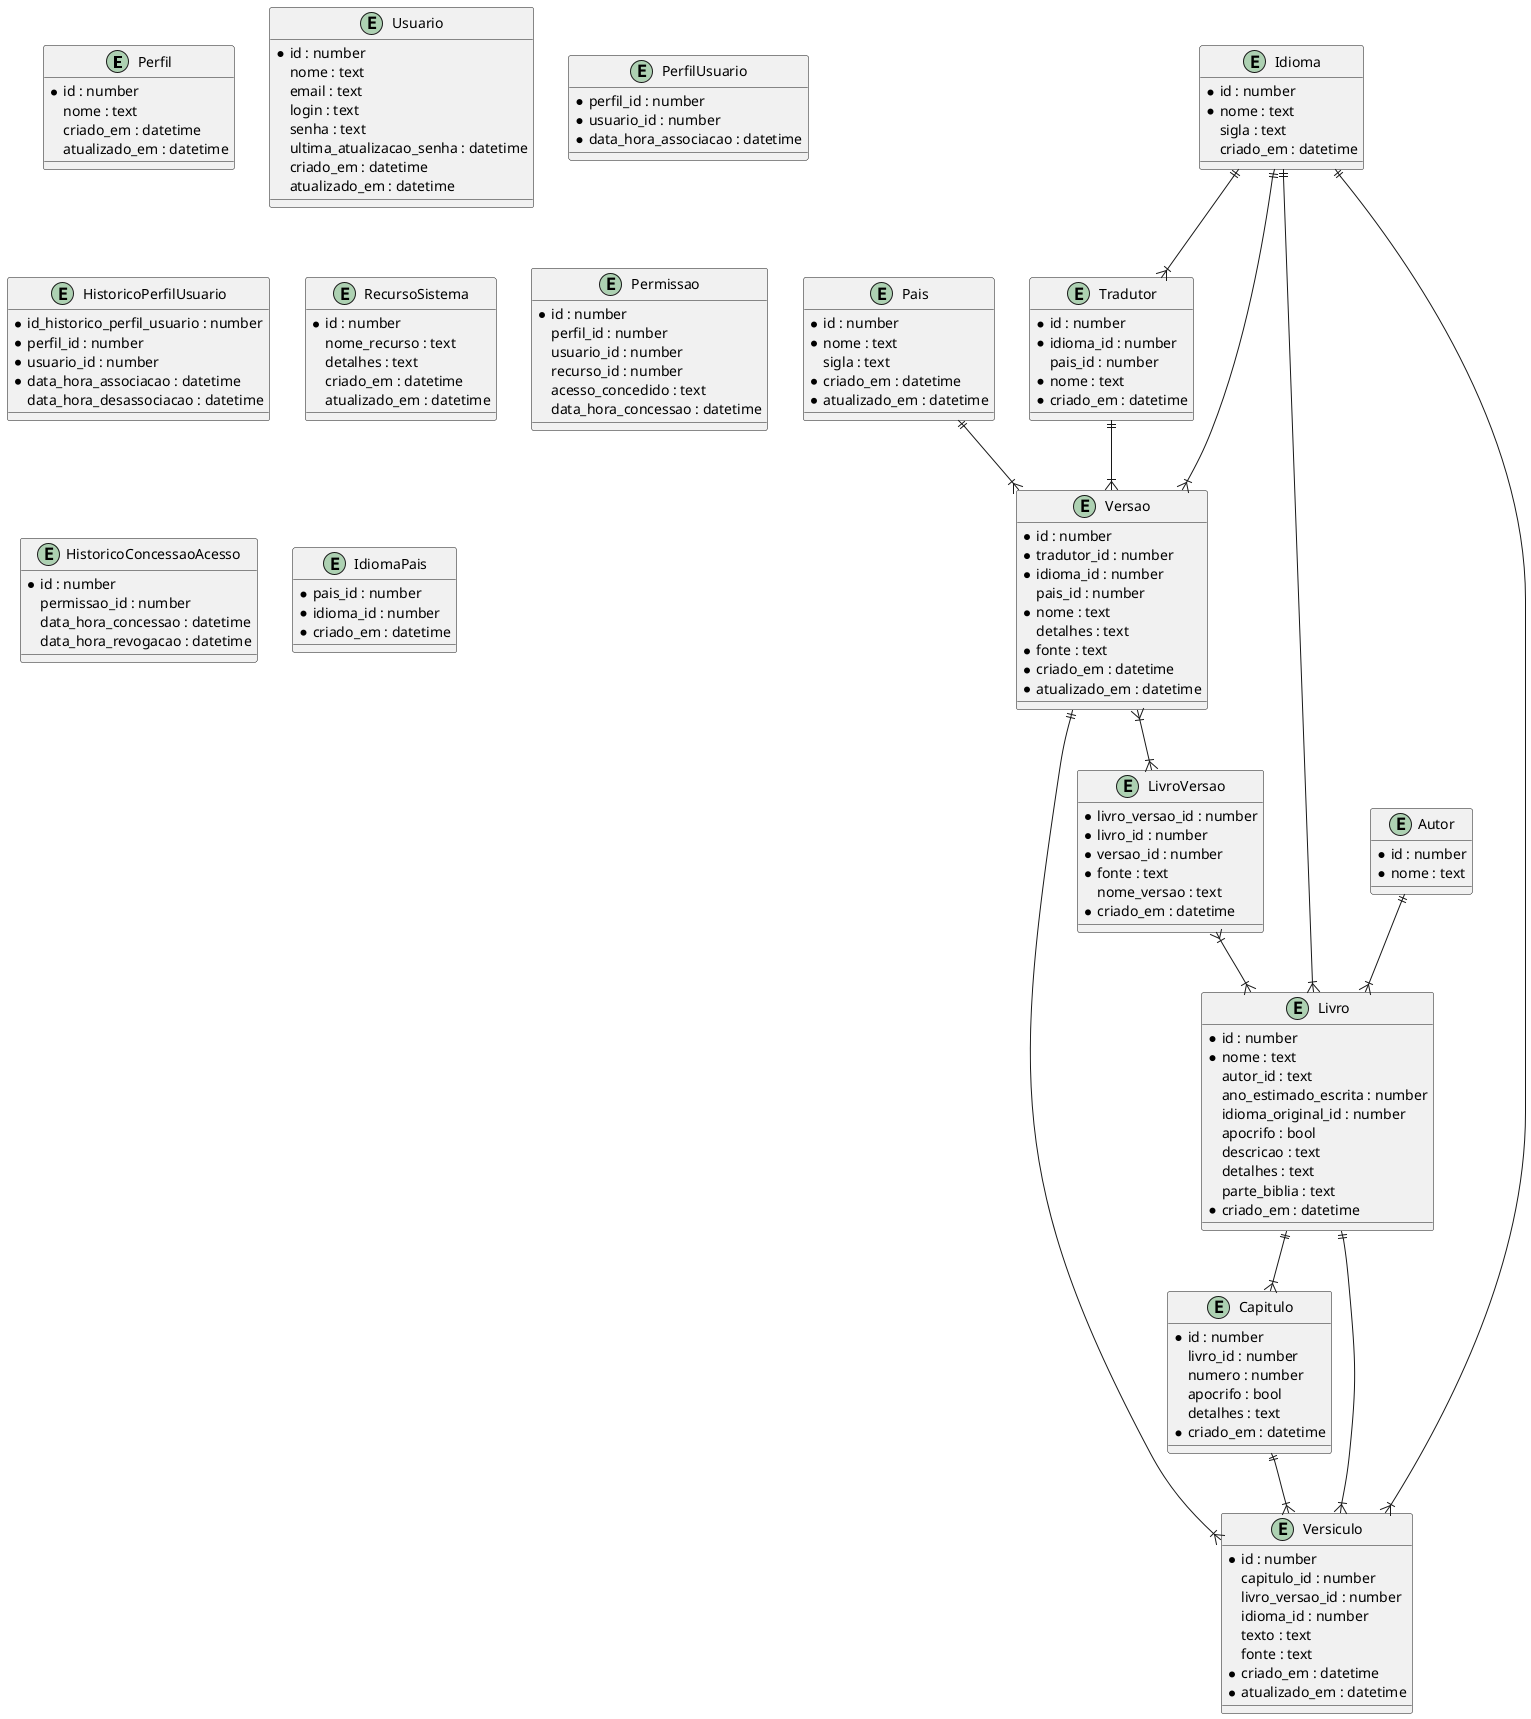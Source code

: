 @startuml
entity Perfil {
	*id : number
	nome : text
	criado_em : datetime
	atualizado_em : datetime
}
entity Usuario {
	*id : number
	nome : text
	email : text
	login : text
	senha : text
	ultima_atualizacao_senha : datetime
	criado_em : datetime
	atualizado_em : datetime
}
entity PerfilUsuario {
	*perfil_id : number
	*usuario_id : number
	*data_hora_associacao : datetime
}
entity HistoricoPerfilUsuario {
	*id_historico_perfil_usuario : number
	*perfil_id : number
	*usuario_id : number
	*data_hora_associacao : datetime
	data_hora_desassociacao : datetime
}
entity RecursoSistema {
	*id : number
	nome_recurso : text
	detalhes : text
	criado_em : datetime
	atualizado_em : datetime
}
entity Permissao {
	*id : number
	perfil_id : number
	usuario_id : number
	recurso_id : number
	acesso_concedido : text
	data_hora_concessao : datetime
}
entity HistoricoConcessaoAcesso {
	*id : number
	permissao_id : number
	data_hora_concessao : datetime
	data_hora_revogacao : datetime
}
entity Pais {
	*id : number
	*nome : text
	sigla : text
	*criado_em : datetime
	*atualizado_em : datetime
}
entity Idioma {
	*id : number
	*nome : text
	sigla : text
	criado_em : datetime
}
entity IdiomaPais {
	*pais_id : number
	*idioma_id : number
	*criado_em : datetime
}

entity Tradutor {
	*id : number
	*idioma_id : number
	pais_id : number
	*nome : text
	*criado_em : datetime
}

Idioma ||--|{ Tradutor

entity Autor {
	*id : number
	*nome : text
}

entity Versao {
	*id : number
	*tradutor_id : number
	*idioma_id : number
	pais_id : number
	*nome : text
	detalhes : text
	*fonte : text
	*criado_em : datetime
	*atualizado_em : datetime
}

Idioma ||--|{ Versao
Tradutor ||--|{ Versao
Pais ||--|{ Versao

entity LivroVersao {
	*livro_versao_id : number
	*livro_id : number
	*versao_id : number
	*fonte : text
	nome_versao : text
	*criado_em : datetime
}
entity Livro {
	*id : number
	*nome : text
	autor_id : text
	ano_estimado_escrita : number
	idioma_original_id : number
	apocrifo : bool
	descricao : text
	detalhes : text
	parte_biblia : text
	*criado_em : datetime
}

Autor ||--|{ Livro
Idioma ||--|{ Livro
LivroVersao }|--|{ Livro
Versao }|--|{ LivroVersao

entity Capitulo {
	*id : number
	livro_id : number
	numero : number
	apocrifo : bool
	detalhes : text
	*criado_em : datetime
}

Livro ||--|{ Capitulo

entity Versiculo {
	*id : number
	capitulo_id : number
	livro_versao_id : number
	idioma_id : number
	texto : text
	fonte : text
	*criado_em : datetime
	*atualizado_em : datetime
}

Capitulo ||--|{ Versiculo
Livro ||--|{ Versiculo
Versao ||--|{ Versiculo
Idioma ||--|{ Versiculo
@enduml